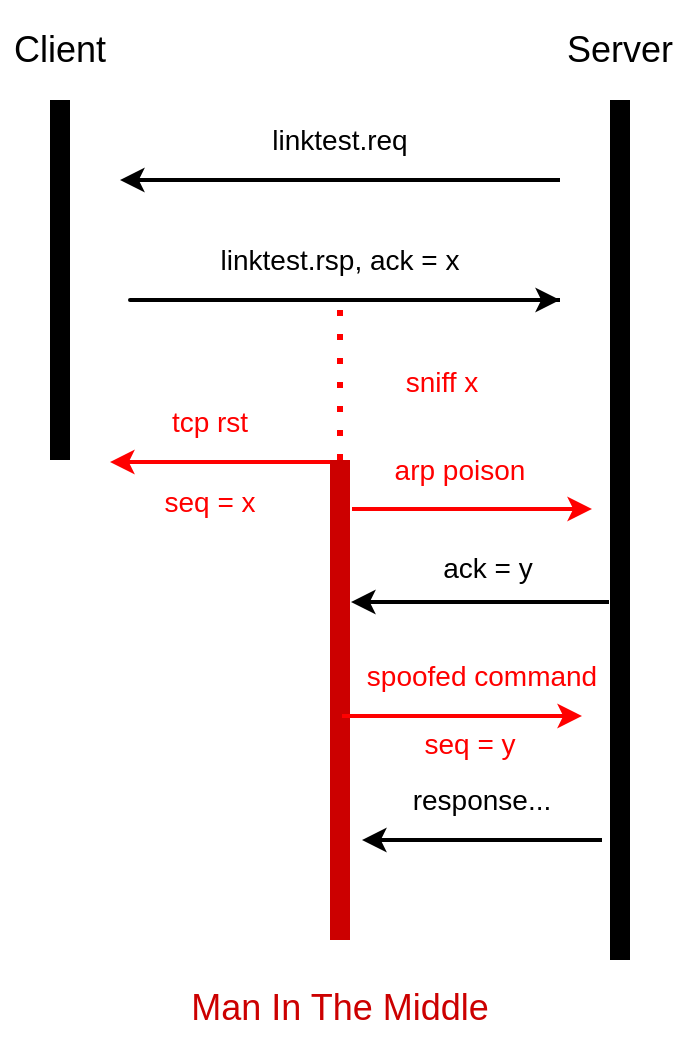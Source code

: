 <mxfile>
    <diagram id="Xr4AYbuiZCtHSu7NfZci" name="Page-1">
        <mxGraphModel dx="968" dy="830" grid="0" gridSize="10" guides="1" tooltips="1" connect="1" arrows="1" fold="1" page="1" pageScale="1" pageWidth="850" pageHeight="1100" background="#ffffff" math="0" shadow="0">
            <root>
                <mxCell id="0"/>
                <mxCell id="1" parent="0"/>
                <mxCell id="2" value="" style="endArrow=none;html=1;strokeWidth=10;strokeColor=#000000;" parent="1" edge="1">
                    <mxGeometry width="50" height="50" relative="1" as="geometry">
                        <mxPoint x="300" y="370" as="sourcePoint"/>
                        <mxPoint x="300" y="190" as="targetPoint"/>
                    </mxGeometry>
                </mxCell>
                <mxCell id="3" value="" style="endArrow=none;html=1;strokeWidth=10;strokeColor=#000000;" parent="1" edge="1">
                    <mxGeometry width="50" height="50" relative="1" as="geometry">
                        <mxPoint x="580" y="620" as="sourcePoint"/>
                        <mxPoint x="580" y="190" as="targetPoint"/>
                    </mxGeometry>
                </mxCell>
                <mxCell id="4" value="&lt;font style=&quot;font-size: 18px&quot;&gt;Client&lt;/font&gt;" style="text;html=1;align=center;verticalAlign=middle;whiteSpace=wrap;rounded=0;fontColor=#000000;" parent="1" vertex="1">
                    <mxGeometry x="270" y="140" width="60" height="50" as="geometry"/>
                </mxCell>
                <mxCell id="6" value="&lt;font style=&quot;font-size: 18px&quot;&gt;Server&lt;/font&gt;" style="text;html=1;align=center;verticalAlign=middle;whiteSpace=wrap;rounded=0;fontColor=#000000;" parent="1" vertex="1">
                    <mxGeometry x="550" y="140" width="60" height="50" as="geometry"/>
                </mxCell>
                <mxCell id="7" value="" style="endArrow=classic;html=1;strokeWidth=2;strokeColor=#000000;" parent="1" edge="1">
                    <mxGeometry width="50" height="50" relative="1" as="geometry">
                        <mxPoint x="550" y="230" as="sourcePoint"/>
                        <mxPoint x="330" y="230" as="targetPoint"/>
                    </mxGeometry>
                </mxCell>
                <mxCell id="8" value="&lt;font style=&quot;font-size: 14px&quot;&gt;linktest.req&lt;/font&gt;" style="text;html=1;align=center;verticalAlign=middle;whiteSpace=wrap;rounded=0;fontColor=#000000;" parent="1" vertex="1">
                    <mxGeometry x="390" y="200" width="100" height="20" as="geometry"/>
                </mxCell>
                <mxCell id="9" value="" style="endArrow=classic;html=1;strokeWidth=2;strokeColor=#000000;" parent="1" edge="1">
                    <mxGeometry width="50" height="50" relative="1" as="geometry">
                        <mxPoint x="550" y="290" as="sourcePoint"/>
                        <mxPoint x="550" y="290" as="targetPoint"/>
                        <Array as="points">
                            <mxPoint x="330" y="290"/>
                        </Array>
                    </mxGeometry>
                </mxCell>
                <mxCell id="10" value="&lt;font style=&quot;font-size: 14px&quot;&gt;linktest.rsp, ack = x&lt;/font&gt;" style="text;html=1;align=center;verticalAlign=middle;whiteSpace=wrap;rounded=0;fontColor=#000000;" parent="1" vertex="1">
                    <mxGeometry x="370" y="260" width="140" height="20" as="geometry"/>
                </mxCell>
                <mxCell id="12" value="" style="endArrow=classic;html=1;strokeWidth=2;strokeColor=#000000;" parent="1" edge="1">
                    <mxGeometry width="50" height="50" relative="1" as="geometry">
                        <mxPoint x="574.5" y="441" as="sourcePoint"/>
                        <mxPoint x="445.5" y="441" as="targetPoint"/>
                    </mxGeometry>
                </mxCell>
                <mxCell id="13" value="&lt;font style=&quot;font-size: 14px&quot;&gt;ack = y&lt;/font&gt;" style="text;html=1;align=center;verticalAlign=middle;whiteSpace=wrap;rounded=0;fontColor=#000000;" parent="1" vertex="1">
                    <mxGeometry x="464" y="414" width="100" height="20" as="geometry"/>
                </mxCell>
                <mxCell id="14" value="" style="endArrow=none;dashed=1;html=1;dashPattern=1 3;strokeWidth=3;fillColor=#a20025;strokeColor=#FF0000;" parent="1" edge="1">
                    <mxGeometry width="50" height="50" relative="1" as="geometry">
                        <mxPoint x="440" y="370" as="sourcePoint"/>
                        <mxPoint x="440" y="290" as="targetPoint"/>
                    </mxGeometry>
                </mxCell>
                <mxCell id="17" value="&lt;font style=&quot;font-size: 14px&quot; color=&quot;#ff0000&quot;&gt;sniff x&lt;/font&gt;" style="text;html=1;strokeColor=none;fillColor=none;align=center;verticalAlign=middle;whiteSpace=wrap;rounded=0;" parent="1" vertex="1">
                    <mxGeometry x="441" y="321" width="100" height="20" as="geometry"/>
                </mxCell>
                <mxCell id="18" value="" style="endArrow=classic;html=1;strokeColor=#FF0000;strokeWidth=2;" parent="1" edge="1">
                    <mxGeometry width="50" height="50" relative="1" as="geometry">
                        <mxPoint x="435" y="371" as="sourcePoint"/>
                        <mxPoint x="325" y="371" as="targetPoint"/>
                    </mxGeometry>
                </mxCell>
                <mxCell id="19" value="&lt;font style=&quot;font-size: 14px&quot; color=&quot;#ff0000&quot;&gt;tcp rst&lt;/font&gt;" style="text;html=1;strokeColor=none;fillColor=none;align=center;verticalAlign=middle;whiteSpace=wrap;rounded=0;" parent="1" vertex="1">
                    <mxGeometry x="325" y="341" width="100" height="20" as="geometry"/>
                </mxCell>
                <mxCell id="20" value="&lt;font style=&quot;font-size: 14px&quot; color=&quot;#ff0000&quot;&gt;seq = x&lt;/font&gt;" style="text;html=1;strokeColor=none;fillColor=none;align=center;verticalAlign=middle;whiteSpace=wrap;rounded=0;" parent="1" vertex="1">
                    <mxGeometry x="325" y="381" width="100" height="20" as="geometry"/>
                </mxCell>
                <mxCell id="21" value="" style="endArrow=classic;html=1;strokeColor=#FF0000;strokeWidth=2;" parent="1" edge="1">
                    <mxGeometry width="50" height="50" relative="1" as="geometry">
                        <mxPoint x="446" y="394.5" as="sourcePoint"/>
                        <mxPoint x="566" y="394.5" as="targetPoint"/>
                    </mxGeometry>
                </mxCell>
                <mxCell id="24" value="&lt;font style=&quot;font-size: 14px&quot; color=&quot;#ff0000&quot;&gt;arp poison&lt;/font&gt;" style="text;html=1;strokeColor=none;fillColor=none;align=center;verticalAlign=middle;whiteSpace=wrap;rounded=0;" parent="1" vertex="1">
                    <mxGeometry x="450" y="365" width="100" height="20" as="geometry"/>
                </mxCell>
                <mxCell id="26" value="" style="endArrow=none;html=1;strokeWidth=10;strokeColor=#CC0000;" parent="1" edge="1">
                    <mxGeometry width="50" height="50" relative="1" as="geometry">
                        <mxPoint x="440" y="610" as="sourcePoint"/>
                        <mxPoint x="440" y="370" as="targetPoint"/>
                    </mxGeometry>
                </mxCell>
                <mxCell id="27" value="&lt;font style=&quot;font-size: 18px&quot;&gt;Man In The Middle&lt;/font&gt;" style="text;html=1;strokeColor=none;fillColor=none;align=center;verticalAlign=middle;whiteSpace=wrap;rounded=0;fontColor=#CC0000;" parent="1" vertex="1">
                    <mxGeometry x="363" y="619" width="154" height="50" as="geometry"/>
                </mxCell>
                <mxCell id="29" value="" style="endArrow=classic;html=1;strokeColor=#FF0000;strokeWidth=2;" parent="1" edge="1">
                    <mxGeometry width="50" height="50" relative="1" as="geometry">
                        <mxPoint x="441" y="498" as="sourcePoint"/>
                        <mxPoint x="561" y="498" as="targetPoint"/>
                    </mxGeometry>
                </mxCell>
                <mxCell id="30" value="&lt;font style=&quot;font-size: 14px&quot; color=&quot;#ff0000&quot;&gt;spoofed command&lt;/font&gt;" style="text;html=1;strokeColor=none;fillColor=none;align=center;verticalAlign=middle;whiteSpace=wrap;rounded=0;" parent="1" vertex="1">
                    <mxGeometry x="451" y="468" width="120" height="20" as="geometry"/>
                </mxCell>
                <mxCell id="31" value="" style="endArrow=classic;html=1;strokeWidth=2;strokeColor=#000000;" parent="1" edge="1">
                    <mxGeometry width="50" height="50" relative="1" as="geometry">
                        <mxPoint x="571" y="560" as="sourcePoint"/>
                        <mxPoint x="451" y="560" as="targetPoint"/>
                    </mxGeometry>
                </mxCell>
                <mxCell id="32" value="&lt;font style=&quot;font-size: 14px&quot;&gt;response...&lt;/font&gt;" style="text;html=1;align=center;verticalAlign=middle;whiteSpace=wrap;rounded=0;fontColor=#000000;" parent="1" vertex="1">
                    <mxGeometry x="461" y="530" width="100" height="20" as="geometry"/>
                </mxCell>
                <mxCell id="33" value="&lt;font style=&quot;font-size: 14px&quot; color=&quot;#ff0000&quot;&gt;seq = y&lt;/font&gt;" style="text;html=1;strokeColor=none;fillColor=none;align=center;verticalAlign=middle;whiteSpace=wrap;rounded=0;" vertex="1" parent="1">
                    <mxGeometry x="445" y="502" width="120" height="20" as="geometry"/>
                </mxCell>
            </root>
        </mxGraphModel>
    </diagram>
</mxfile>